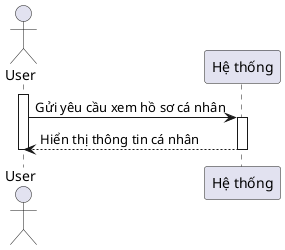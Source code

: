 @startuml   
actor User
participant "Hệ thống" as System

activate User
User -> System: Gửi yêu cầu xem hồ sơ cá nhân
activate System
System --> User: Hiển thị thông tin cá nhân
deactivate System
deactivate User
@endumls